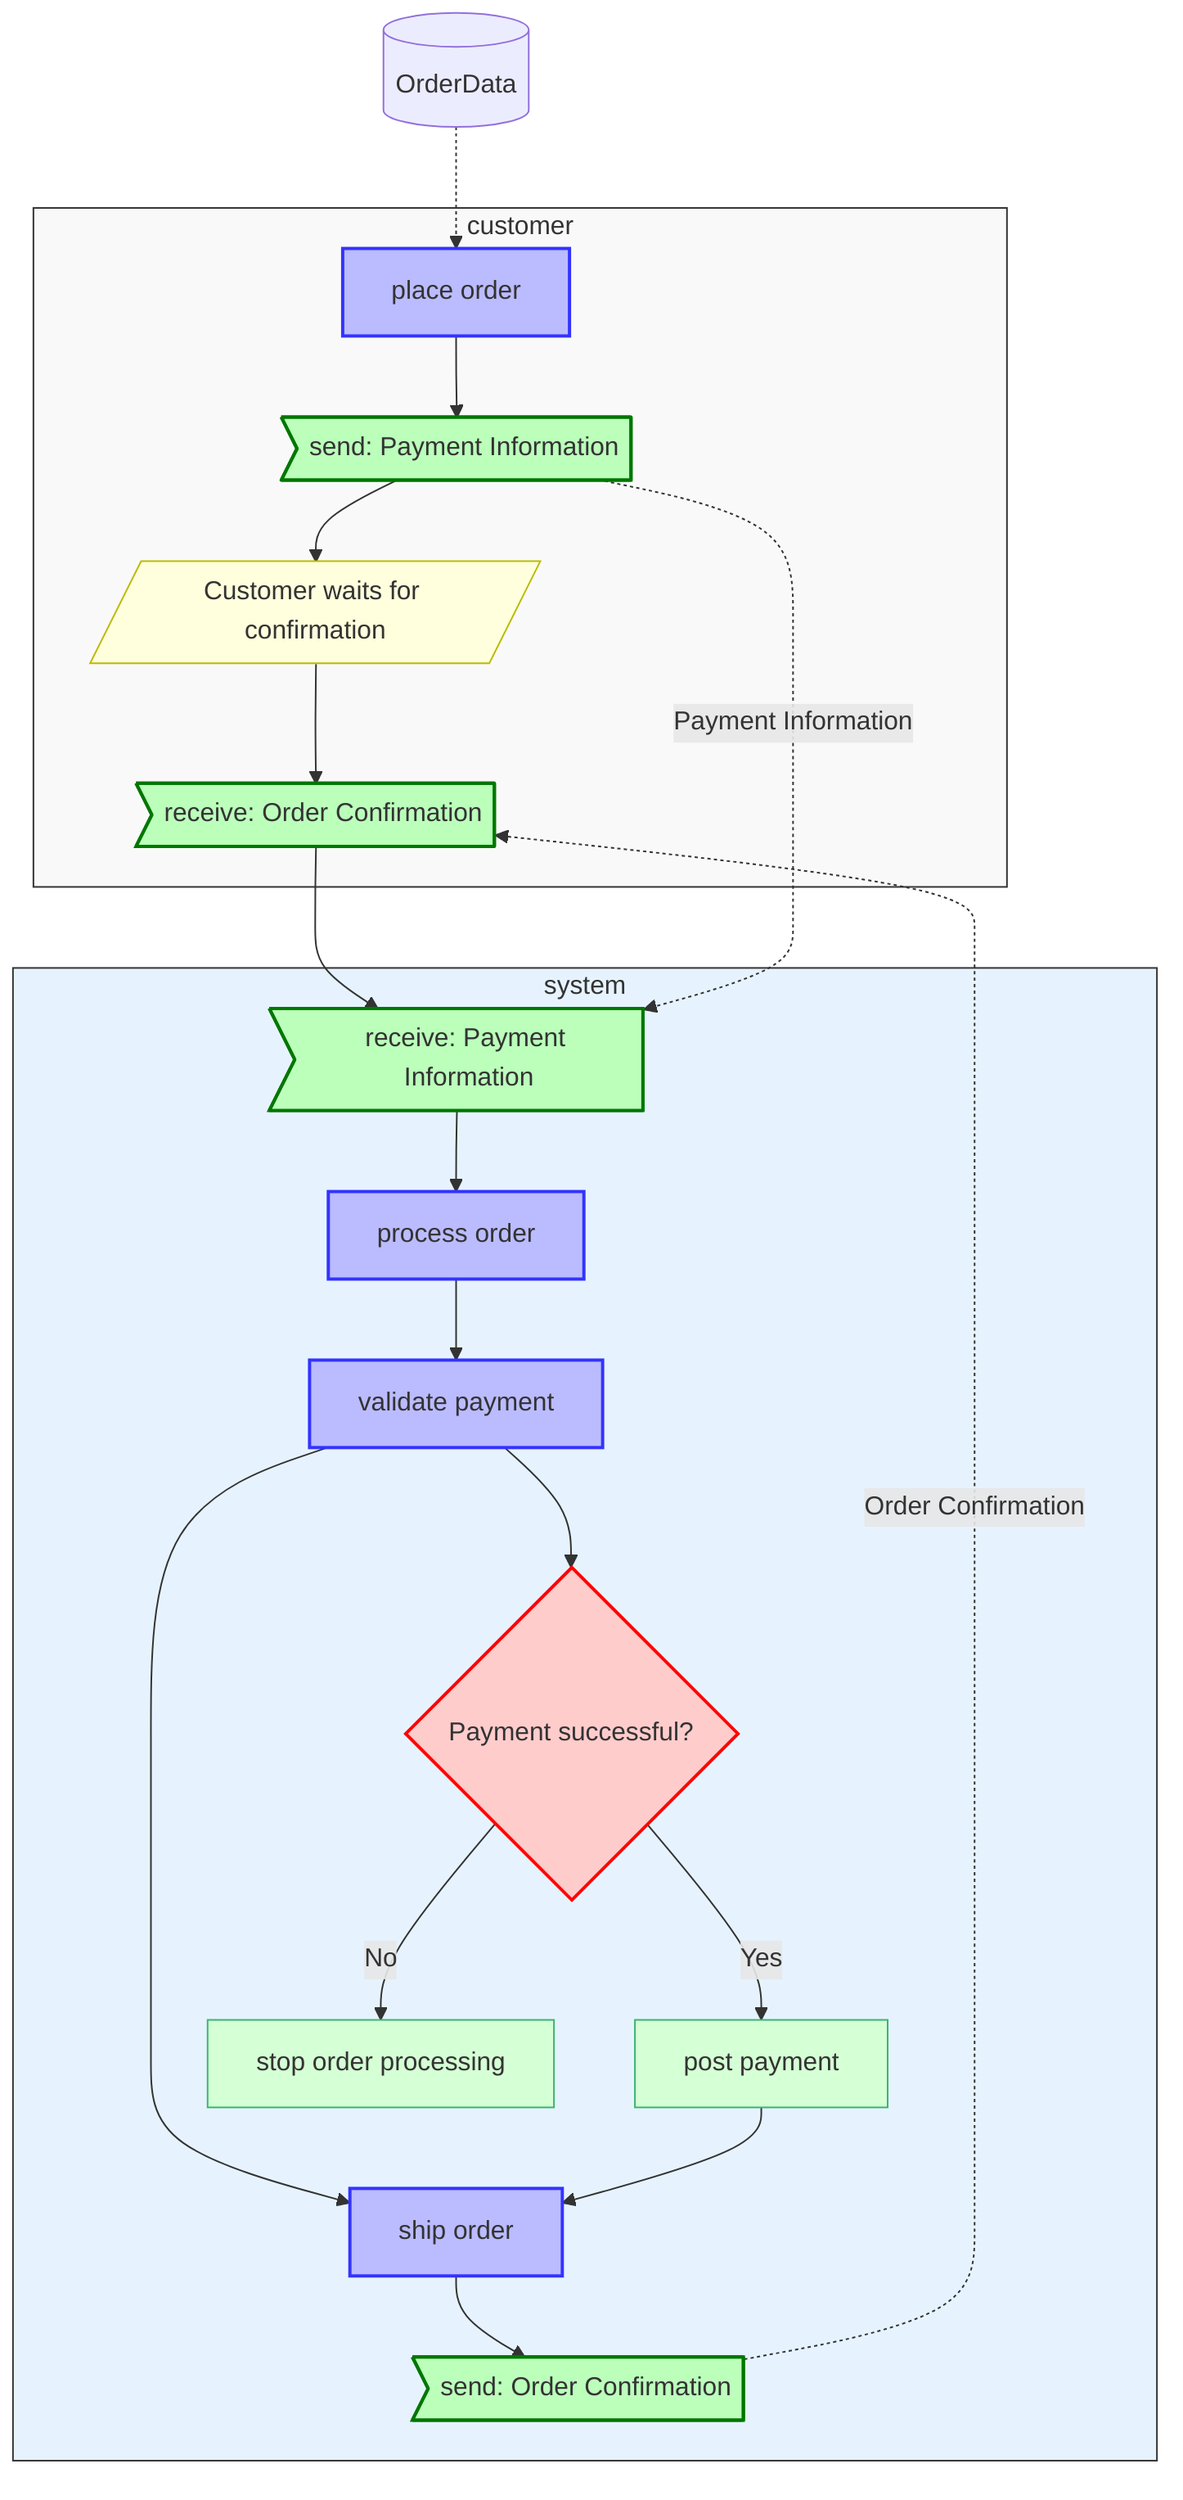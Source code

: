 flowchart TD
  %% Define node styles
  classDef event fill:#ffd,stroke:#33f,stroke-width:2px
  classDef task fill:#bbf,stroke:#33f,stroke-width:2px
  classDef message fill:#bfb,stroke:#070,stroke-width:2px
  classDef gateway fill:#fcc,stroke:#f00,stroke-width:2px
  classDef comment fill:#ffd,stroke:#bb0,stroke-width:1px
  classDef dataObject fill:#ececff,stroke:#9370db,stroke-width:1px
  classDef branch fill:#d5ffd5,stroke:#3cb371,stroke-width:1px
  data_orderdata[(OrderData)]:::dataObject
  subgraph customer[customer]
    Customer_place_order[place order]:::task
    Customer_send_payment_information>send: Payment Information]:::message
    Customer_comment_customer_waits_for_c[/Customer waits for confirmation/]:::comment
    Customer_receive_order_confirmation>receive: Order Confirmation]:::message
  end
  subgraph system[system]
    System_receive_payment_information>receive: Payment Information]:::message
    System_process_order[process order]:::task
    System_validate_payment[validate payment]:::task
    System_payment_successful{Payment successful?}:::gateway
    System_post_payment["post payment"]:::branch
    System_stop_order_processing["stop order processing"]:::branch
    System_ship_order[ship order]:::task
    System_send_order_confirmation>send: Order Confirmation]:::message
  end
  style customer fill:#f9f9f9,stroke:#333,stroke-width:1px
  style system fill:#e6f3ff,stroke:#333,stroke-width:1px

  %% Sequence flows
  Customer_place_order --> Customer_send_payment_information
  Customer_send_payment_information --> Customer_comment_customer_waits_for_c
  Customer_comment_customer_waits_for_c --> Customer_receive_order_confirmation
  System_receive_payment_information --> System_process_order
  System_process_order --> System_validate_payment
  System_validate_payment --> System_payment_successful
  System_validate_payment --> System_ship_order
  System_ship_order --> System_send_order_confirmation
  System_payment_successful -->|Yes| System_post_payment
  System_payment_successful -->|No| System_stop_order_processing
  System_post_payment --> System_ship_order
  Customer_receive_order_confirmation --> System_receive_payment_information
  %% Message flows
  Customer_send_payment_information -.->|Payment Information| System_receive_payment_information
  System_send_order_confirmation -.->|Order Confirmation| Customer_receive_order_confirmation
  %% Data flows
  data_orderdata -.-> Customer_place_order